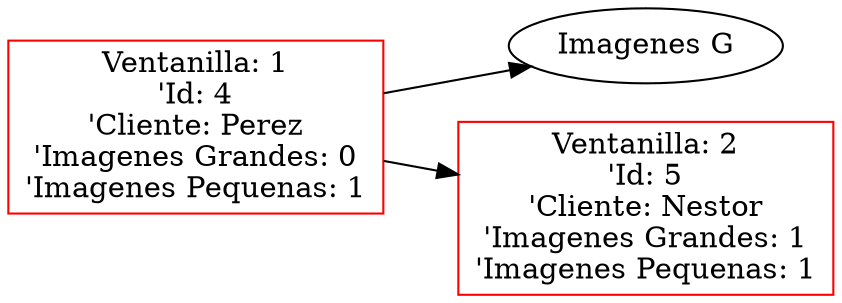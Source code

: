  digraph G {
 rankdir=LR;
 node0 [label="Ventanilla: 1\n'Id: 4\n'Cliente: Perez\n'Imagenes Grandes: 0\n'Imagenes Pequenas: 1", color="red", shape="rectangle"];
 element00 [label="Imagenes G", shape="ellipse"];
 node0 -> element00 [dir="forward"];
 node1 [label="Ventanilla: 2\n'Id: 5\n'Cliente: Nestor\n'Imagenes Grandes: 1\n'Imagenes Pequenas: 1", color="red", shape="rectangle"];
 node0 -> node1 [dir="forward"];
 }
